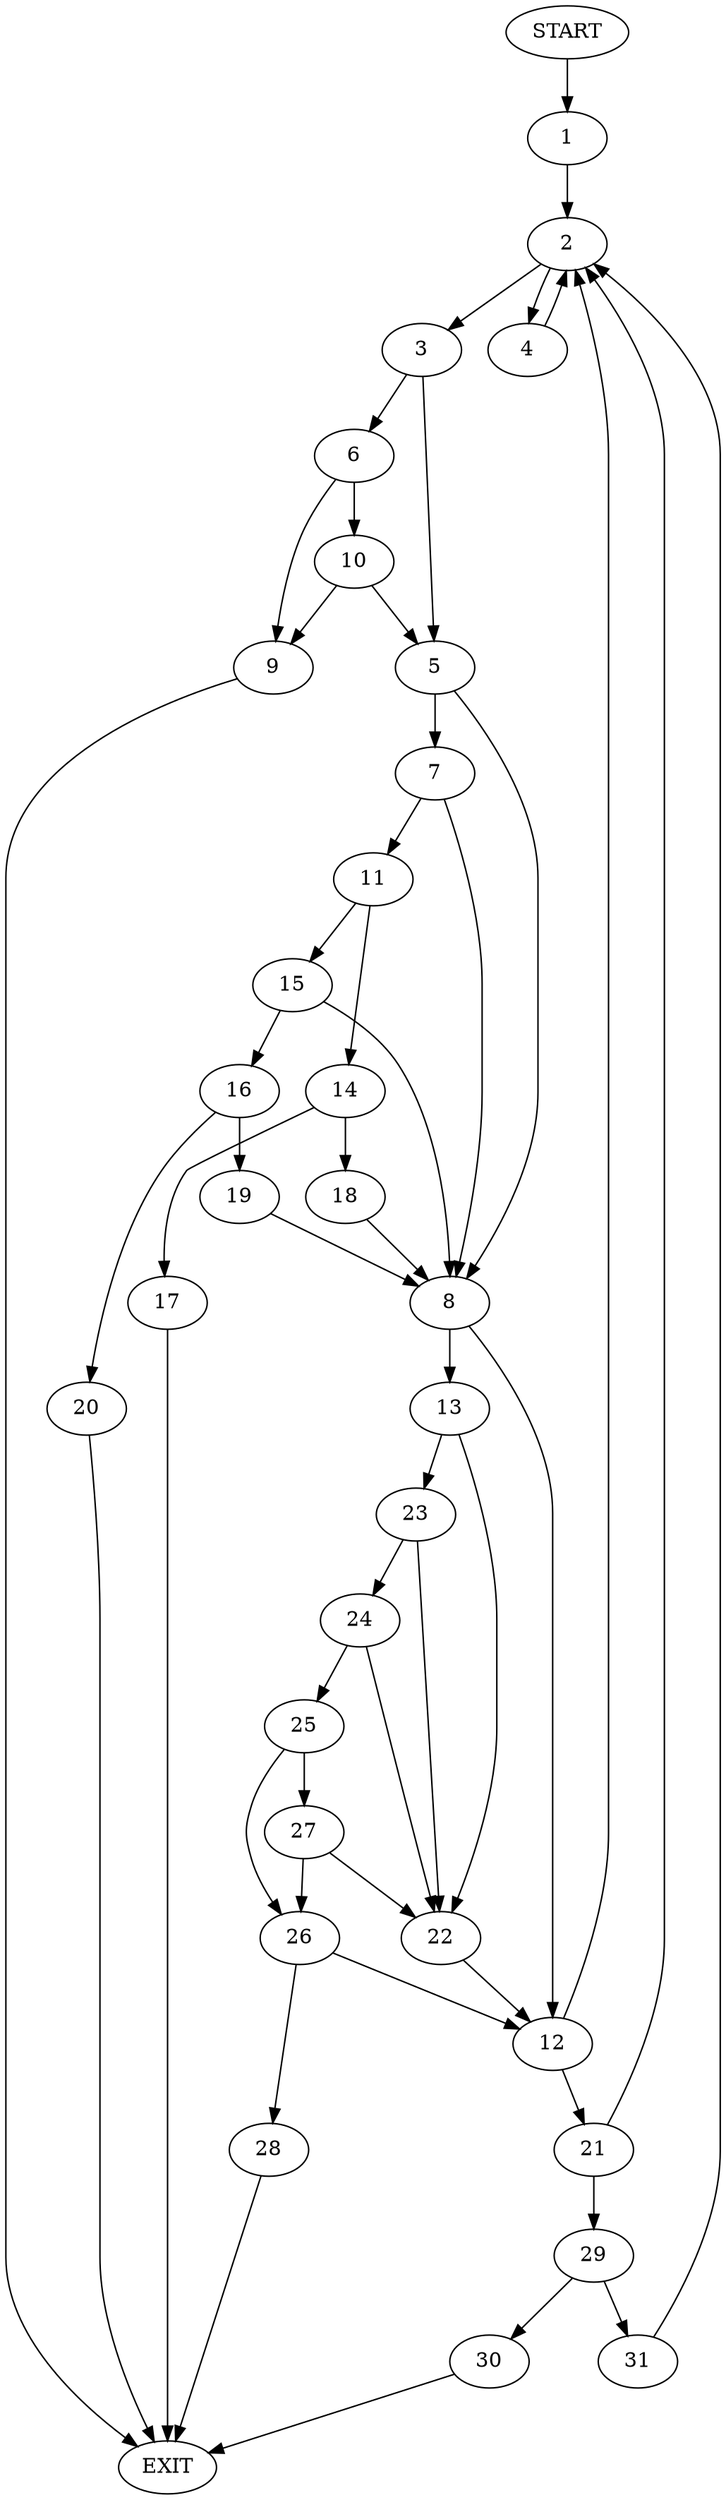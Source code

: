 digraph {
0 [label="START"]
32 [label="EXIT"]
0 -> 1
1 -> 2
2 -> 3
2 -> 4
3 -> 5
3 -> 6
4 -> 2
5 -> 7
5 -> 8
6 -> 9
6 -> 10
10 -> 9
10 -> 5
9 -> 32
7 -> 11
7 -> 8
8 -> 12
8 -> 13
11 -> 14
11 -> 15
15 -> 8
15 -> 16
14 -> 17
14 -> 18
17 -> 32
18 -> 8
16 -> 19
16 -> 20
19 -> 8
20 -> 32
12 -> 2
12 -> 21
13 -> 22
13 -> 23
22 -> 12
23 -> 24
23 -> 22
24 -> 22
24 -> 25
25 -> 26
25 -> 27
27 -> 26
27 -> 22
26 -> 12
26 -> 28
28 -> 32
21 -> 2
21 -> 29
29 -> 30
29 -> 31
31 -> 2
30 -> 32
}
